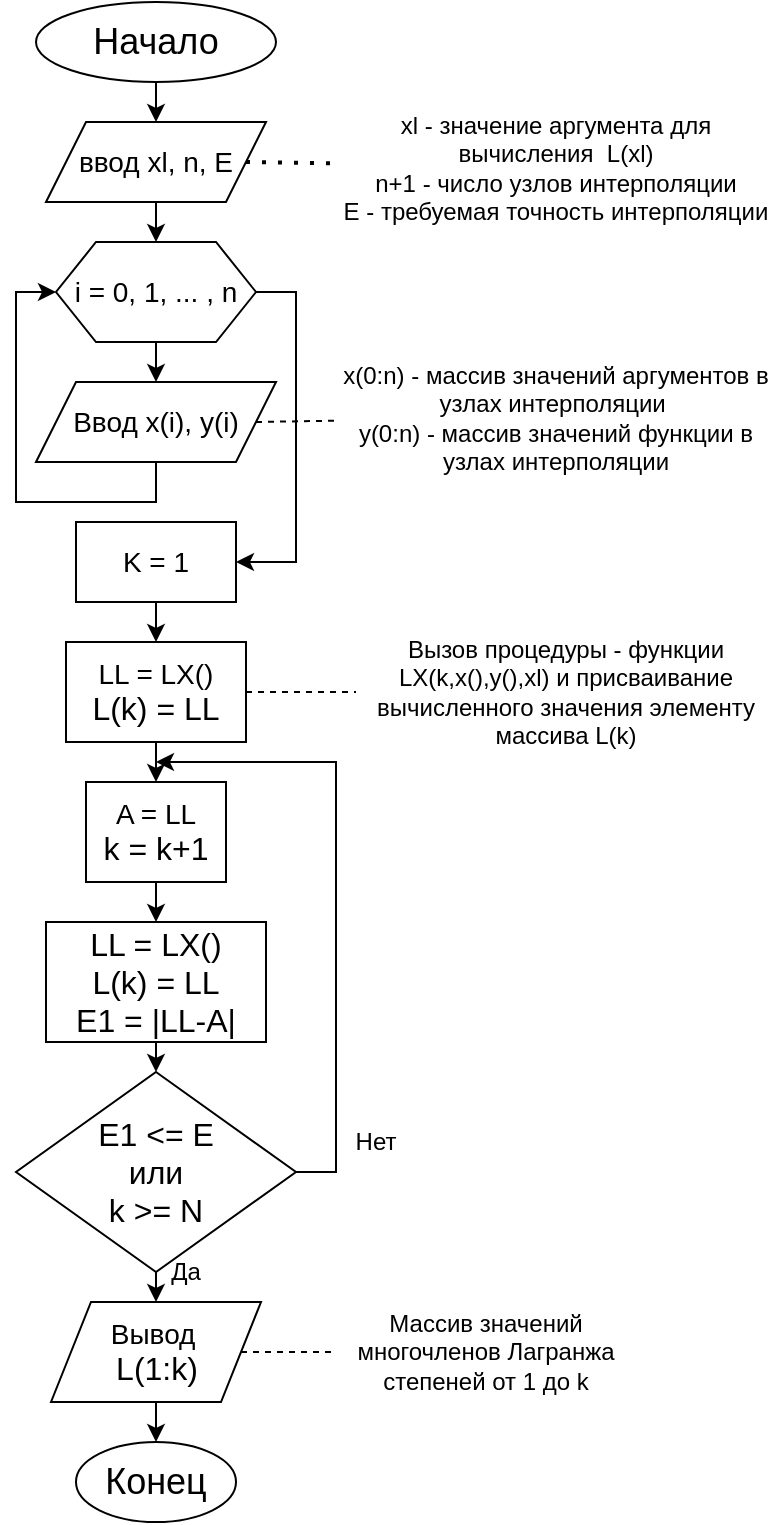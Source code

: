 <mxfile version="26.0.16">
  <diagram name="Страница — 1" id="DGMHPTNsVfjtH386rzCG">
    <mxGraphModel dx="1282" dy="565" grid="1" gridSize="10" guides="1" tooltips="1" connect="1" arrows="1" fold="1" page="1" pageScale="1" pageWidth="827" pageHeight="1169" math="0" shadow="0">
      <root>
        <mxCell id="0" />
        <mxCell id="1" parent="0" />
        <mxCell id="yAhP08BfrkxaackpBBG2-12" style="edgeStyle=orthogonalEdgeStyle;rounded=0;orthogonalLoop=1;jettySize=auto;html=1;exitX=0.5;exitY=1;exitDx=0;exitDy=0;entryX=0.5;entryY=0;entryDx=0;entryDy=0;" edge="1" parent="1" source="yAhP08BfrkxaackpBBG2-1" target="yAhP08BfrkxaackpBBG2-2">
          <mxGeometry relative="1" as="geometry" />
        </mxCell>
        <mxCell id="yAhP08BfrkxaackpBBG2-1" value="&lt;font style=&quot;font-size: 18px;&quot;&gt;Начало&lt;/font&gt;" style="ellipse;whiteSpace=wrap;html=1;" vertex="1" parent="1">
          <mxGeometry x="60" width="120" height="40" as="geometry" />
        </mxCell>
        <mxCell id="yAhP08BfrkxaackpBBG2-13" style="edgeStyle=orthogonalEdgeStyle;rounded=0;orthogonalLoop=1;jettySize=auto;html=1;exitX=0.5;exitY=1;exitDx=0;exitDy=0;entryX=0.5;entryY=0;entryDx=0;entryDy=0;" edge="1" parent="1" source="yAhP08BfrkxaackpBBG2-2" target="yAhP08BfrkxaackpBBG2-3">
          <mxGeometry relative="1" as="geometry" />
        </mxCell>
        <mxCell id="yAhP08BfrkxaackpBBG2-2" value="&lt;font style=&quot;font-size: 14px;&quot;&gt;ввод xl, n, E&lt;/font&gt;" style="shape=parallelogram;perimeter=parallelogramPerimeter;whiteSpace=wrap;html=1;fixedSize=1;" vertex="1" parent="1">
          <mxGeometry x="65" y="60" width="110" height="40" as="geometry" />
        </mxCell>
        <mxCell id="yAhP08BfrkxaackpBBG2-14" style="edgeStyle=orthogonalEdgeStyle;rounded=0;orthogonalLoop=1;jettySize=auto;html=1;exitX=0.5;exitY=1;exitDx=0;exitDy=0;entryX=0.5;entryY=0;entryDx=0;entryDy=0;" edge="1" parent="1" source="yAhP08BfrkxaackpBBG2-3" target="yAhP08BfrkxaackpBBG2-4">
          <mxGeometry relative="1" as="geometry" />
        </mxCell>
        <mxCell id="yAhP08BfrkxaackpBBG2-16" style="edgeStyle=orthogonalEdgeStyle;rounded=0;orthogonalLoop=1;jettySize=auto;html=1;exitX=1;exitY=0.5;exitDx=0;exitDy=0;entryX=1;entryY=0.5;entryDx=0;entryDy=0;" edge="1" parent="1" source="yAhP08BfrkxaackpBBG2-3" target="yAhP08BfrkxaackpBBG2-5">
          <mxGeometry relative="1" as="geometry" />
        </mxCell>
        <mxCell id="yAhP08BfrkxaackpBBG2-3" value="&lt;font style=&quot;font-size: 14px;&quot;&gt;i = 0, 1, ... , n&lt;/font&gt;" style="shape=hexagon;perimeter=hexagonPerimeter2;whiteSpace=wrap;html=1;fixedSize=1;" vertex="1" parent="1">
          <mxGeometry x="70" y="120" width="100" height="50" as="geometry" />
        </mxCell>
        <mxCell id="yAhP08BfrkxaackpBBG2-15" style="edgeStyle=orthogonalEdgeStyle;rounded=0;orthogonalLoop=1;jettySize=auto;html=1;exitX=0.5;exitY=1;exitDx=0;exitDy=0;entryX=0;entryY=0.5;entryDx=0;entryDy=0;" edge="1" parent="1" source="yAhP08BfrkxaackpBBG2-4" target="yAhP08BfrkxaackpBBG2-3">
          <mxGeometry relative="1" as="geometry" />
        </mxCell>
        <mxCell id="yAhP08BfrkxaackpBBG2-4" value="&lt;font style=&quot;font-size: 14px;&quot;&gt;Ввод x(i), y(i)&lt;/font&gt;" style="shape=parallelogram;perimeter=parallelogramPerimeter;whiteSpace=wrap;html=1;fixedSize=1;" vertex="1" parent="1">
          <mxGeometry x="60" y="190" width="120" height="40" as="geometry" />
        </mxCell>
        <mxCell id="yAhP08BfrkxaackpBBG2-17" style="edgeStyle=orthogonalEdgeStyle;rounded=0;orthogonalLoop=1;jettySize=auto;html=1;exitX=0.5;exitY=1;exitDx=0;exitDy=0;entryX=0.5;entryY=0;entryDx=0;entryDy=0;" edge="1" parent="1" source="yAhP08BfrkxaackpBBG2-5" target="yAhP08BfrkxaackpBBG2-6">
          <mxGeometry relative="1" as="geometry" />
        </mxCell>
        <mxCell id="yAhP08BfrkxaackpBBG2-5" value="&lt;font style=&quot;font-size: 14px;&quot;&gt;K = 1&lt;/font&gt;" style="rounded=0;whiteSpace=wrap;html=1;" vertex="1" parent="1">
          <mxGeometry x="80" y="260" width="80" height="40" as="geometry" />
        </mxCell>
        <mxCell id="yAhP08BfrkxaackpBBG2-18" style="edgeStyle=orthogonalEdgeStyle;rounded=0;orthogonalLoop=1;jettySize=auto;html=1;exitX=0.5;exitY=1;exitDx=0;exitDy=0;entryX=0.5;entryY=0;entryDx=0;entryDy=0;" edge="1" parent="1" source="yAhP08BfrkxaackpBBG2-6" target="yAhP08BfrkxaackpBBG2-7">
          <mxGeometry relative="1" as="geometry" />
        </mxCell>
        <mxCell id="yAhP08BfrkxaackpBBG2-6" value="&lt;font style=&quot;font-size: 14px;&quot;&gt;LL = LX()&lt;/font&gt;&lt;div&gt;&lt;font size=&quot;3&quot;&gt;L(k) = LL&lt;/font&gt;&lt;/div&gt;" style="rounded=0;whiteSpace=wrap;html=1;" vertex="1" parent="1">
          <mxGeometry x="75" y="320" width="90" height="50" as="geometry" />
        </mxCell>
        <mxCell id="yAhP08BfrkxaackpBBG2-19" style="edgeStyle=orthogonalEdgeStyle;rounded=0;orthogonalLoop=1;jettySize=auto;html=1;exitX=0.5;exitY=1;exitDx=0;exitDy=0;entryX=0.5;entryY=0;entryDx=0;entryDy=0;" edge="1" parent="1" source="yAhP08BfrkxaackpBBG2-7" target="yAhP08BfrkxaackpBBG2-8">
          <mxGeometry relative="1" as="geometry" />
        </mxCell>
        <mxCell id="yAhP08BfrkxaackpBBG2-7" value="&lt;font style=&quot;font-size: 14px;&quot;&gt;A = LL&lt;/font&gt;&lt;div&gt;&lt;font size=&quot;3&quot;&gt;k = k+1&lt;/font&gt;&lt;/div&gt;" style="rounded=0;whiteSpace=wrap;html=1;" vertex="1" parent="1">
          <mxGeometry x="85" y="390" width="70" height="50" as="geometry" />
        </mxCell>
        <mxCell id="yAhP08BfrkxaackpBBG2-20" style="edgeStyle=orthogonalEdgeStyle;rounded=0;orthogonalLoop=1;jettySize=auto;html=1;exitX=0.5;exitY=1;exitDx=0;exitDy=0;entryX=0.5;entryY=0;entryDx=0;entryDy=0;" edge="1" parent="1" source="yAhP08BfrkxaackpBBG2-8" target="yAhP08BfrkxaackpBBG2-9">
          <mxGeometry relative="1" as="geometry" />
        </mxCell>
        <mxCell id="yAhP08BfrkxaackpBBG2-8" value="&lt;font size=&quot;3&quot;&gt;LL = LX()&lt;/font&gt;&lt;div&gt;&lt;font size=&quot;3&quot;&gt;L(k) = LL&lt;/font&gt;&lt;/div&gt;&lt;div&gt;&lt;font size=&quot;3&quot;&gt;E1 = |LL-A|&lt;/font&gt;&lt;/div&gt;" style="rounded=0;whiteSpace=wrap;html=1;" vertex="1" parent="1">
          <mxGeometry x="65" y="460" width="110" height="60" as="geometry" />
        </mxCell>
        <mxCell id="yAhP08BfrkxaackpBBG2-21" style="edgeStyle=orthogonalEdgeStyle;rounded=0;orthogonalLoop=1;jettySize=auto;html=1;exitX=0.5;exitY=1;exitDx=0;exitDy=0;entryX=0.5;entryY=0;entryDx=0;entryDy=0;" edge="1" parent="1" source="yAhP08BfrkxaackpBBG2-9" target="yAhP08BfrkxaackpBBG2-10">
          <mxGeometry relative="1" as="geometry" />
        </mxCell>
        <mxCell id="yAhP08BfrkxaackpBBG2-24" style="edgeStyle=orthogonalEdgeStyle;rounded=0;orthogonalLoop=1;jettySize=auto;html=1;exitX=1;exitY=0.5;exitDx=0;exitDy=0;" edge="1" parent="1" source="yAhP08BfrkxaackpBBG2-9">
          <mxGeometry relative="1" as="geometry">
            <mxPoint x="120" y="380" as="targetPoint" />
            <Array as="points">
              <mxPoint x="210" y="585" />
              <mxPoint x="210" y="380" />
            </Array>
          </mxGeometry>
        </mxCell>
        <mxCell id="yAhP08BfrkxaackpBBG2-9" value="&lt;font size=&quot;3&quot;&gt;E1 &amp;lt;= E&lt;/font&gt;&lt;div&gt;&lt;font size=&quot;3&quot;&gt;или&lt;/font&gt;&lt;/div&gt;&lt;div&gt;&lt;font size=&quot;3&quot;&gt;k &amp;gt;= N&lt;/font&gt;&lt;/div&gt;" style="rhombus;whiteSpace=wrap;html=1;" vertex="1" parent="1">
          <mxGeometry x="50" y="535" width="140" height="100" as="geometry" />
        </mxCell>
        <mxCell id="yAhP08BfrkxaackpBBG2-23" style="edgeStyle=orthogonalEdgeStyle;rounded=0;orthogonalLoop=1;jettySize=auto;html=1;exitX=0.5;exitY=1;exitDx=0;exitDy=0;entryX=0.5;entryY=0;entryDx=0;entryDy=0;" edge="1" parent="1" source="yAhP08BfrkxaackpBBG2-10" target="yAhP08BfrkxaackpBBG2-11">
          <mxGeometry relative="1" as="geometry" />
        </mxCell>
        <mxCell id="yAhP08BfrkxaackpBBG2-10" value="&lt;font style=&quot;font-size: 14px;&quot;&gt;Вывод&amp;nbsp;&lt;/font&gt;&lt;div&gt;&lt;font size=&quot;3&quot;&gt;L(1:k)&lt;/font&gt;&lt;/div&gt;" style="shape=parallelogram;perimeter=parallelogramPerimeter;whiteSpace=wrap;html=1;fixedSize=1;" vertex="1" parent="1">
          <mxGeometry x="67.5" y="650" width="105" height="50" as="geometry" />
        </mxCell>
        <mxCell id="yAhP08BfrkxaackpBBG2-11" value="&lt;font style=&quot;font-size: 18px;&quot;&gt;Конец&lt;/font&gt;" style="ellipse;whiteSpace=wrap;html=1;" vertex="1" parent="1">
          <mxGeometry x="80" y="720" width="80" height="40" as="geometry" />
        </mxCell>
        <mxCell id="yAhP08BfrkxaackpBBG2-22" value="Да" style="text;html=1;align=center;verticalAlign=middle;whiteSpace=wrap;rounded=0;" vertex="1" parent="1">
          <mxGeometry x="105" y="620" width="60" height="30" as="geometry" />
        </mxCell>
        <mxCell id="yAhP08BfrkxaackpBBG2-25" value="Нет" style="text;html=1;align=center;verticalAlign=middle;whiteSpace=wrap;rounded=0;" vertex="1" parent="1">
          <mxGeometry x="200" y="555" width="60" height="30" as="geometry" />
        </mxCell>
        <mxCell id="yAhP08BfrkxaackpBBG2-26" value="" style="endArrow=none;dashed=1;html=1;rounded=0;exitX=1;exitY=0.5;exitDx=0;exitDy=0;" edge="1" parent="1" source="yAhP08BfrkxaackpBBG2-10" target="yAhP08BfrkxaackpBBG2-27">
          <mxGeometry width="50" height="50" relative="1" as="geometry">
            <mxPoint x="240" y="560" as="sourcePoint" />
            <mxPoint x="240" y="675" as="targetPoint" />
          </mxGeometry>
        </mxCell>
        <mxCell id="yAhP08BfrkxaackpBBG2-27" value="Массив значений многочленов Лагранжа степеней от 1 до k" style="text;html=1;align=center;verticalAlign=middle;whiteSpace=wrap;rounded=0;" vertex="1" parent="1">
          <mxGeometry x="210" y="660" width="150" height="30" as="geometry" />
        </mxCell>
        <mxCell id="yAhP08BfrkxaackpBBG2-28" value="" style="endArrow=none;dashed=1;html=1;dashPattern=1 3;strokeWidth=2;rounded=0;exitX=1;exitY=0.5;exitDx=0;exitDy=0;" edge="1" parent="1" source="yAhP08BfrkxaackpBBG2-2" target="yAhP08BfrkxaackpBBG2-29">
          <mxGeometry width="50" height="50" relative="1" as="geometry">
            <mxPoint x="240" y="300" as="sourcePoint" />
            <mxPoint x="240" y="80" as="targetPoint" />
          </mxGeometry>
        </mxCell>
        <mxCell id="yAhP08BfrkxaackpBBG2-29" value="xl - значение аргумента для вычисления&amp;nbsp; L(xl)&lt;div&gt;n+1 - число узлов интерполяции&lt;/div&gt;&lt;div&gt;E - требуемая точность интерполяции&lt;/div&gt;" style="text;html=1;align=center;verticalAlign=middle;whiteSpace=wrap;rounded=0;" vertex="1" parent="1">
          <mxGeometry x="210" y="65" width="220" height="35" as="geometry" />
        </mxCell>
        <mxCell id="yAhP08BfrkxaackpBBG2-30" value="" style="endArrow=none;dashed=1;html=1;rounded=0;exitX=1;exitY=0.5;exitDx=0;exitDy=0;" edge="1" parent="1" source="yAhP08BfrkxaackpBBG2-4" target="yAhP08BfrkxaackpBBG2-31">
          <mxGeometry width="50" height="50" relative="1" as="geometry">
            <mxPoint x="240" y="390" as="sourcePoint" />
            <mxPoint x="240" y="210" as="targetPoint" />
          </mxGeometry>
        </mxCell>
        <mxCell id="yAhP08BfrkxaackpBBG2-31" value="x(0:n) - массив значений аргументов в узлах интерполяции&amp;nbsp;&lt;div&gt;y(0:n) - массив значений функции в узлах интерполяции&lt;/div&gt;" style="text;html=1;align=center;verticalAlign=middle;whiteSpace=wrap;rounded=0;" vertex="1" parent="1">
          <mxGeometry x="210" y="195" width="220" height="25" as="geometry" />
        </mxCell>
        <mxCell id="yAhP08BfrkxaackpBBG2-32" value="" style="endArrow=none;dashed=1;html=1;rounded=0;exitX=1;exitY=0.5;exitDx=0;exitDy=0;" edge="1" parent="1" source="yAhP08BfrkxaackpBBG2-6" target="yAhP08BfrkxaackpBBG2-33">
          <mxGeometry width="50" height="50" relative="1" as="geometry">
            <mxPoint x="180" y="360" as="sourcePoint" />
            <mxPoint x="250" y="345" as="targetPoint" />
          </mxGeometry>
        </mxCell>
        <mxCell id="yAhP08BfrkxaackpBBG2-33" value="Вызов процедуры - функции LX(k,x(),y(),xl) и присваивание вычисленного значения элементу массива L(k)" style="text;html=1;align=center;verticalAlign=middle;whiteSpace=wrap;rounded=0;" vertex="1" parent="1">
          <mxGeometry x="220" y="330" width="210" height="30" as="geometry" />
        </mxCell>
      </root>
    </mxGraphModel>
  </diagram>
</mxfile>

